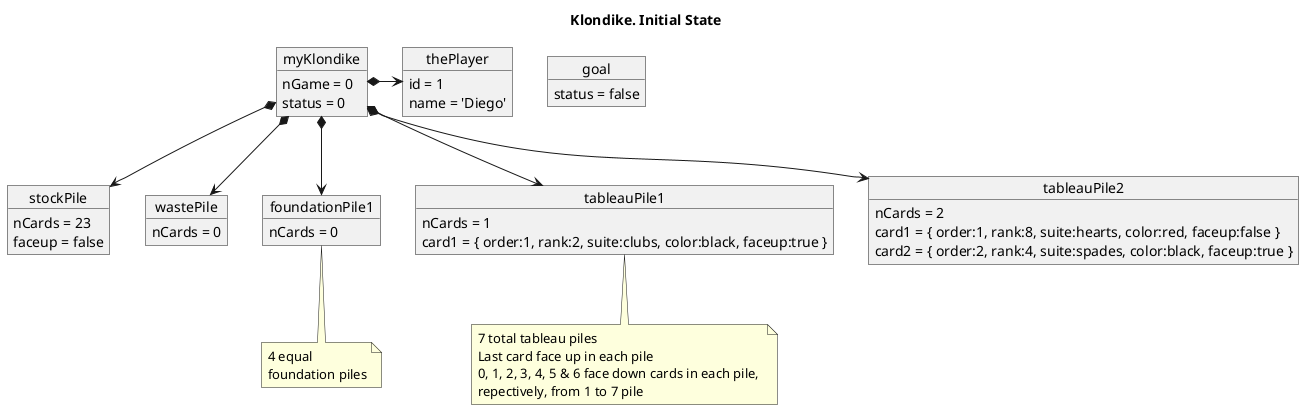 @startuml klondike--initial-state

title Klondike. Initial State

object myKlondike {
    nGame = 0
    status = 0
}

object goal {
    status = false
}

object thePlayer {
    id = 1
    name = 'Diego'
}

object stockPile
object wastePile

object stockPile {
    nCards = 23
    faceup = false
}
object wastePile {
    nCards = 0
}
object foundationPile1 {
    nCards = 0
}
note bottom of foundationPile1
    4 equal 
    foundation piles
end note

object tableauPile1
note bottom of tableauPile1
    7 total tableau piles
    Last card face up in each pile
    0, 1, 2, 3, 4, 5 & 6 face down cards in each pile, 
    repectively, from 1 to 7 pile
end note

object tableauPile2

object tableauPile1 {
    nCards = 1
    card1 = { order:1, rank:2, suite:clubs, color:black, faceup:true }
}
object tableauPile2 {
    nCards = 2
    card1 = { order:1, rank:8, suite:hearts, color:red, faceup:false }
    card2 = { order:2, rank:4, suite:spades, color:black, faceup:true }
}



myKlondike *-> thePlayer
myKlondike *--> stockPile
myKlondike *--> wastePile
myKlondike *--> foundationPile1
myKlondike *--> tableauPile1
myKlondike *--> tableauPile2



@enduml